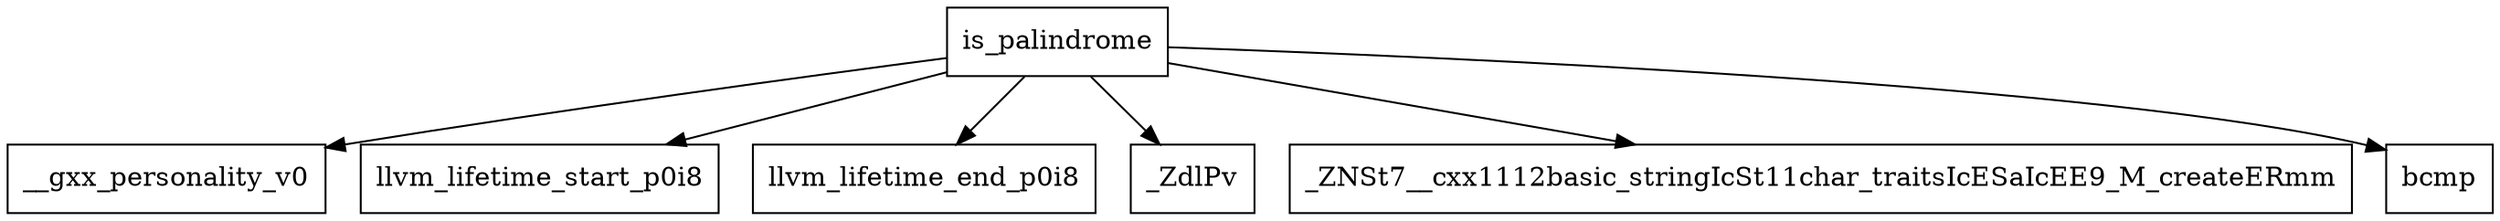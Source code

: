 digraph CallGraph {
    // Nodes
    node [shape=box];
    is_palindrome;
    __gxx_personality_v0;
    llvm_lifetime_start_p0i8;
    llvm_lifetime_end_p0i8;
    _ZdlPv;
    _ZNSt7__cxx1112basic_stringIcSt11char_traitsIcESaIcEE9_M_createERmm;
    bcmp;

    // Edges
    is_palindrome -> __gxx_personality_v0;
    is_palindrome -> llvm_lifetime_start_p0i8;
    is_palindrome -> llvm_lifetime_end_p0i8;
    is_palindrome -> _ZdlPv;
    is_palindrome -> _ZNSt7__cxx1112basic_stringIcSt11char_traitsIcESaIcEE9_M_createERmm;
    is_palindrome -> bcmp;
}
